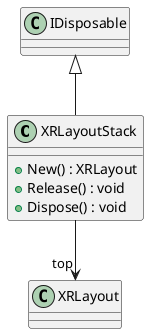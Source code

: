 @startuml
class XRLayoutStack {
    + New() : XRLayout
    + Release() : void
    + Dispose() : void
}
IDisposable <|-- XRLayoutStack
XRLayoutStack --> "top" XRLayout
@enduml
